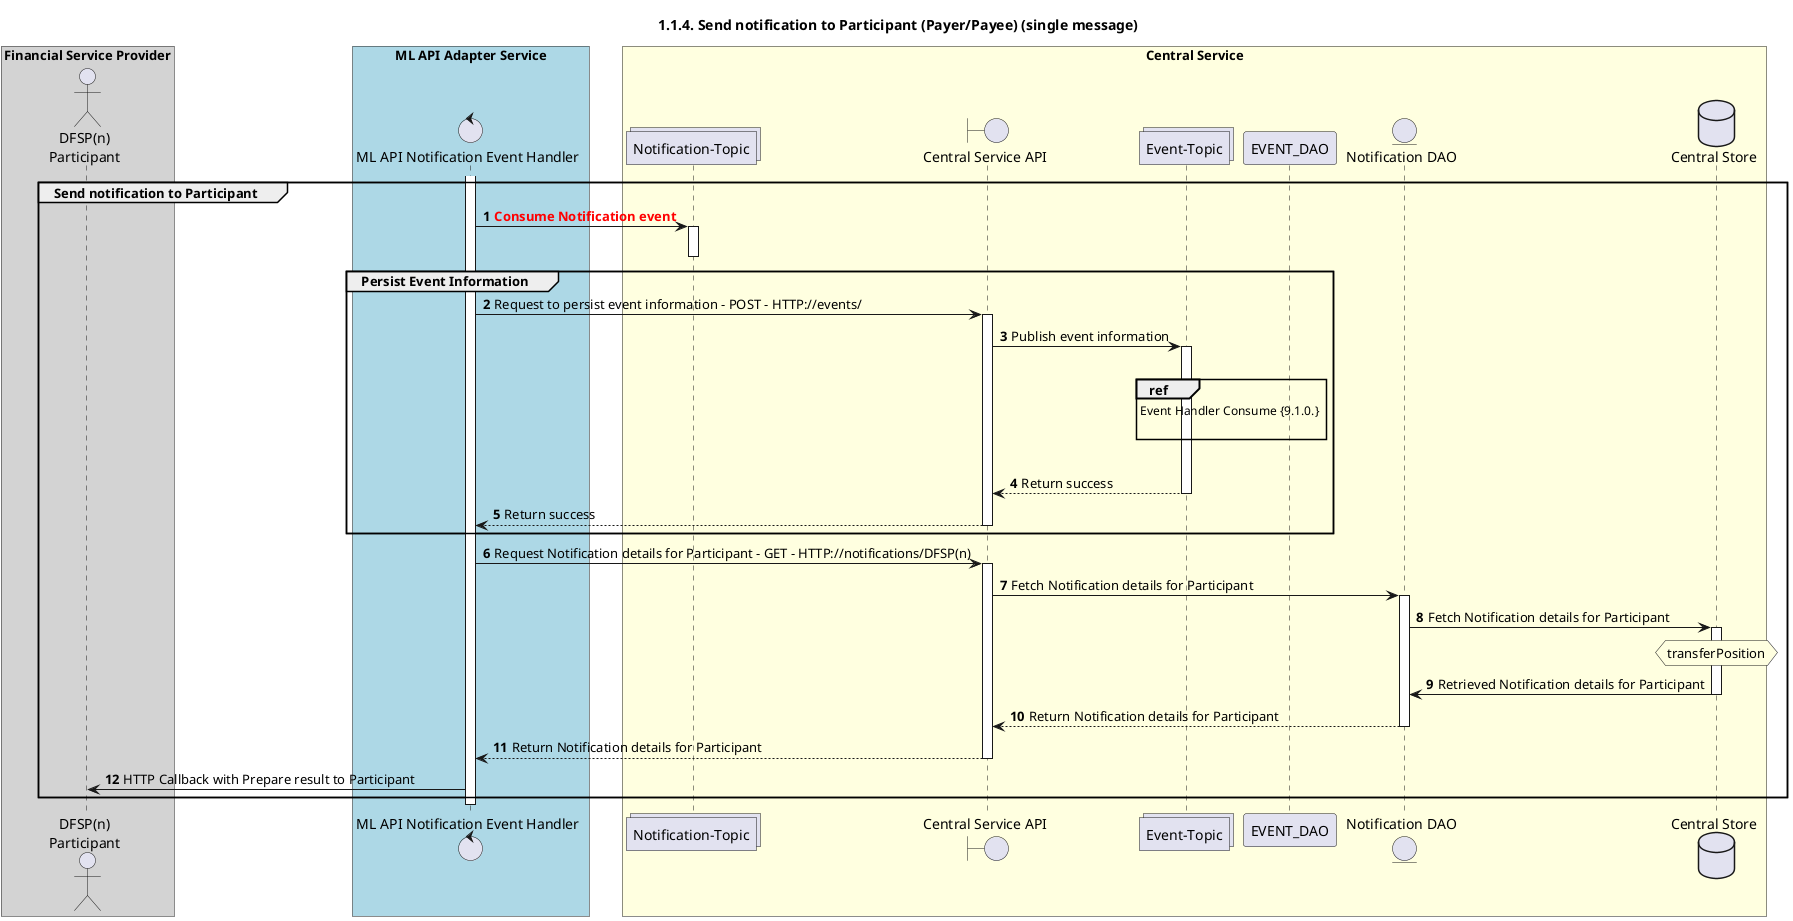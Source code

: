 @startuml
' declate title
title 1.1.4. Send notification to Participant (Payer/Payee) (single message)

autonumber

' Actor Keys:
'   boundary - APIs/Interfaces, etc
'   collections - Kafka Topics
'   control - Kafka Consumers
'   entity - Database Access Objects
'   database - Database Persistance Store

' declare actors
actor "DFSP(n)\nParticipant" as DFSP
control "ML API Notification Event Handler" as NOTIFY_HANDLER
boundary "Central Service API" as CSAPI
collections "Notification-Topic" as TOPIC_NOTIFICATIONS
collections "Event-Topic" as TOPIC_EVENTS
entity "Notification DAO" as NOTIFY_DAO
database "Central Store" as DB

box "Financial Service Provider" #lightGray
	participant DFSP
end box

box "ML API Adapter Service" #LightBlue
	participant NOTIFY_HANDLER
end box

box "Central Service" #LightYellow
participant TOPIC_NOTIFICATIONS
    participant CSAPI
    participant TOPIC_EVENTS
    participant EVENT_DAO
    participant NOTIFY_DAO
    participant DB
end box

' start flow
activate NOTIFY_HANDLER
group Send notification to Participant
    TOPIC_NOTIFICATIONS <- NOTIFY_HANDLER: <color #FF0000>**Consume Notification event**</color>
    activate TOPIC_NOTIFICATIONS
    deactivate TOPIC_NOTIFICATIONS

    group Persist Event Information
        NOTIFY_HANDLER -> CSAPI: Request to persist event information - POST - HTTP://events/
        activate CSAPI
        CSAPI -> TOPIC_EVENTS: Publish event information
        activate TOPIC_EVENTS
        |||
        ref over TOPIC_EVENTS :  Event Handler Consume {9.1.0.} \n
        |||
        TOPIC_EVENTS --> CSAPI: Return success
        deactivate TOPIC_EVENTS
        CSAPI --> NOTIFY_HANDLER: Return success
        deactivate CSAPI
    end
    NOTIFY_HANDLER -> CSAPI: Request Notification details for Participant - GET - HTTP://notifications/DFSP(n)
    activate CSAPI
    CSAPI -> NOTIFY_DAO: Fetch Notification details for Participant
    activate NOTIFY_DAO
    NOTIFY_DAO -> DB: Fetch Notification details for Participant
    activate DB
    hnote over DB #lightyellow
        transferPosition
    end note
    DB -> NOTIFY_DAO: Retrieved Notification details for Participant
    deactivate DB
    NOTIFY_DAO --> CSAPI: Return Notification details for Participant
    deactivate NOTIFY_DAO
    CSAPI --> NOTIFY_HANDLER: Return Notification details for Participant
    deactivate CSAPI
    NOTIFY_HANDLER -> DFSP: HTTP Callback with Prepare result to Participant
end
deactivate NOTIFY_HANDLER
@enduml
